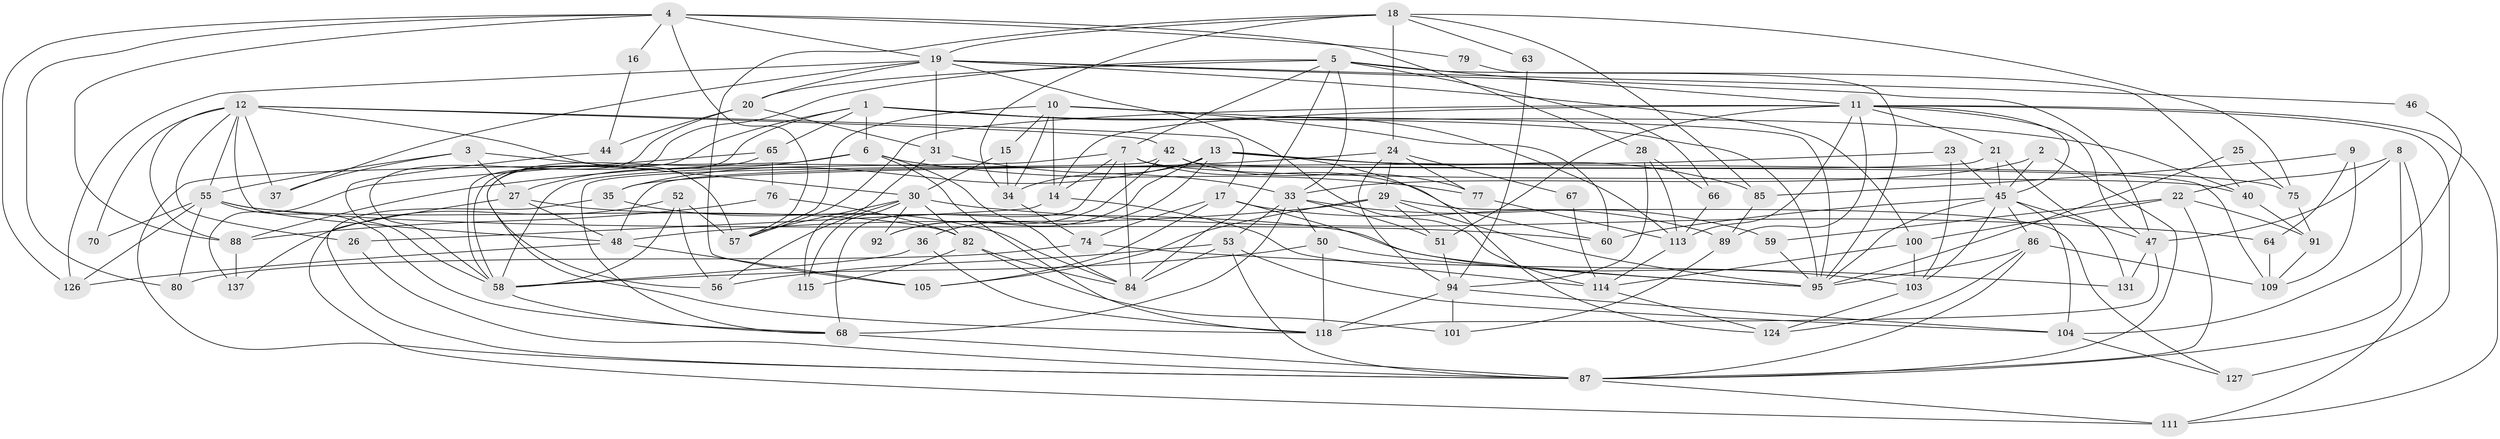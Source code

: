 // original degree distribution, {3: 0.2971014492753623, 4: 0.32608695652173914, 5: 0.15217391304347827, 6: 0.10869565217391304, 2: 0.08695652173913043, 7: 0.014492753623188406, 8: 0.014492753623188406}
// Generated by graph-tools (version 1.1) at 2025/41/03/06/25 10:41:55]
// undirected, 93 vertices, 227 edges
graph export_dot {
graph [start="1"]
  node [color=gray90,style=filled];
  1 [super="+81"];
  2;
  3;
  4 [super="+61"];
  5 [super="+98"];
  6 [super="+72"];
  7 [super="+39"];
  8;
  9;
  10 [super="+138"];
  11 [super="+121"];
  12 [super="+123"];
  13 [super="+71"];
  14;
  15;
  16;
  17 [super="+106"];
  18 [super="+107"];
  19 [super="+99"];
  20 [super="+49"];
  21;
  22 [super="+43"];
  23;
  24 [super="+41"];
  25;
  26;
  27 [super="+83"];
  28;
  29 [super="+130"];
  30 [super="+32"];
  31;
  33 [super="+62"];
  34;
  35;
  36 [super="+38"];
  37;
  40;
  42 [super="+128"];
  44;
  45 [super="+69"];
  46;
  47 [super="+90"];
  48 [super="+73"];
  50;
  51;
  52 [super="+122"];
  53 [super="+54"];
  55 [super="+129"];
  56;
  57 [super="+112"];
  58 [super="+133"];
  59;
  60;
  63;
  64;
  65;
  66;
  67;
  68 [super="+120"];
  70;
  74 [super="+135"];
  75;
  76 [super="+136"];
  77 [super="+78"];
  79;
  80;
  82 [super="+119"];
  84;
  85 [super="+96"];
  86 [super="+97"];
  87 [super="+93"];
  88;
  89;
  91 [super="+110"];
  92;
  94 [super="+117"];
  95 [super="+102"];
  100;
  101;
  103 [super="+108"];
  104 [super="+125"];
  105;
  109;
  111;
  113 [super="+116"];
  114 [super="+132"];
  115;
  118 [super="+134"];
  124;
  126;
  127;
  131;
  137;
  1 -- 58;
  1 -- 40;
  1 -- 65;
  1 -- 113;
  1 -- 56;
  1 -- 95;
  1 -- 6;
  2 -- 87;
  2 -- 45;
  2 -- 33;
  3 -- 55;
  3 -- 27;
  3 -- 30;
  3 -- 37;
  4 -- 80;
  4 -- 28;
  4 -- 57;
  4 -- 19;
  4 -- 16;
  4 -- 88;
  4 -- 126;
  4 -- 79;
  5 -- 84;
  5 -- 58;
  5 -- 7;
  5 -- 33;
  5 -- 66;
  5 -- 40;
  5 -- 11;
  5 -- 20;
  6 -- 84;
  6 -- 87;
  6 -- 118;
  6 -- 27;
  6 -- 77;
  7 -- 84;
  7 -- 58;
  7 -- 68;
  7 -- 40;
  7 -- 60;
  7 -- 14;
  8 -- 111;
  8 -- 22;
  8 -- 47;
  8 -- 87;
  9 -- 109;
  9 -- 64;
  9 -- 85;
  10 -- 60;
  10 -- 15;
  10 -- 34;
  10 -- 57;
  10 -- 14;
  10 -- 95;
  11 -- 47;
  11 -- 51;
  11 -- 111;
  11 -- 127;
  11 -- 113;
  11 -- 21;
  11 -- 89;
  11 -- 45;
  11 -- 14;
  11 -- 57;
  12 -- 48;
  12 -- 42;
  12 -- 55;
  12 -- 37;
  12 -- 70;
  12 -- 88;
  12 -- 57;
  12 -- 26;
  12 -- 17;
  13 -- 34;
  13 -- 75;
  13 -- 35;
  13 -- 85;
  13 -- 124;
  13 -- 92;
  13 -- 36;
  14 -- 26;
  14 -- 114;
  15 -- 34;
  15 -- 30;
  16 -- 44;
  17 -- 95;
  17 -- 89;
  17 -- 105;
  17 -- 74;
  18 -- 75;
  18 -- 63;
  18 -- 34;
  18 -- 19;
  18 -- 24;
  18 -- 105;
  18 -- 85;
  19 -- 100;
  19 -- 20;
  19 -- 46;
  19 -- 114;
  19 -- 37;
  19 -- 126;
  19 -- 31;
  19 -- 47;
  20 -- 58;
  20 -- 44;
  20 -- 31;
  21 -- 131;
  21 -- 45;
  21 -- 48;
  22 -- 59;
  22 -- 100;
  22 -- 87;
  22 -- 91;
  23 -- 45;
  23 -- 35;
  23 -- 103;
  24 -- 67;
  24 -- 77;
  24 -- 88;
  24 -- 94;
  24 -- 29;
  25 -- 75;
  25 -- 95;
  26 -- 87;
  27 -- 48;
  27 -- 103;
  27 -- 87;
  28 -- 66;
  28 -- 94;
  28 -- 113;
  29 -- 95;
  29 -- 51;
  29 -- 48;
  29 -- 127;
  29 -- 105;
  30 -- 64;
  30 -- 115;
  30 -- 56;
  30 -- 57;
  30 -- 92;
  30 -- 82;
  31 -- 115;
  31 -- 33;
  33 -- 51;
  33 -- 50;
  33 -- 59;
  33 -- 53;
  33 -- 68 [weight=2];
  34 -- 74;
  35 -- 84;
  35 -- 111;
  36 -- 118;
  36 -- 58;
  40 -- 91;
  42 -- 68;
  42 -- 77;
  42 -- 92;
  42 -- 109;
  44 -- 58;
  45 -- 47;
  45 -- 95;
  45 -- 104;
  45 -- 60;
  45 -- 103;
  45 -- 86;
  46 -- 104;
  47 -- 118;
  47 -- 131;
  48 -- 105;
  48 -- 126;
  50 -- 95;
  50 -- 58;
  50 -- 118;
  51 -- 94;
  52 -- 57;
  52 -- 137;
  52 -- 56;
  52 -- 58;
  53 -- 87;
  53 -- 84;
  53 -- 56;
  53 -- 104;
  55 -- 68;
  55 -- 60;
  55 -- 80;
  55 -- 126;
  55 -- 70;
  55 -- 82;
  58 -- 68;
  59 -- 95;
  63 -- 94;
  64 -- 109;
  65 -- 118;
  65 -- 137;
  65 -- 76;
  66 -- 113;
  67 -- 114;
  68 -- 87;
  74 -- 80;
  74 -- 131;
  75 -- 91;
  76 -- 88;
  76 -- 82;
  77 -- 113;
  79 -- 95;
  82 -- 84;
  82 -- 101;
  82 -- 115;
  85 -- 89;
  86 -- 87;
  86 -- 109;
  86 -- 124;
  86 -- 95;
  87 -- 111;
  88 -- 137;
  89 -- 101;
  91 -- 109;
  94 -- 101;
  94 -- 104;
  94 -- 118;
  100 -- 114;
  100 -- 103;
  103 -- 124;
  104 -- 127;
  113 -- 114;
  114 -- 124;
}
